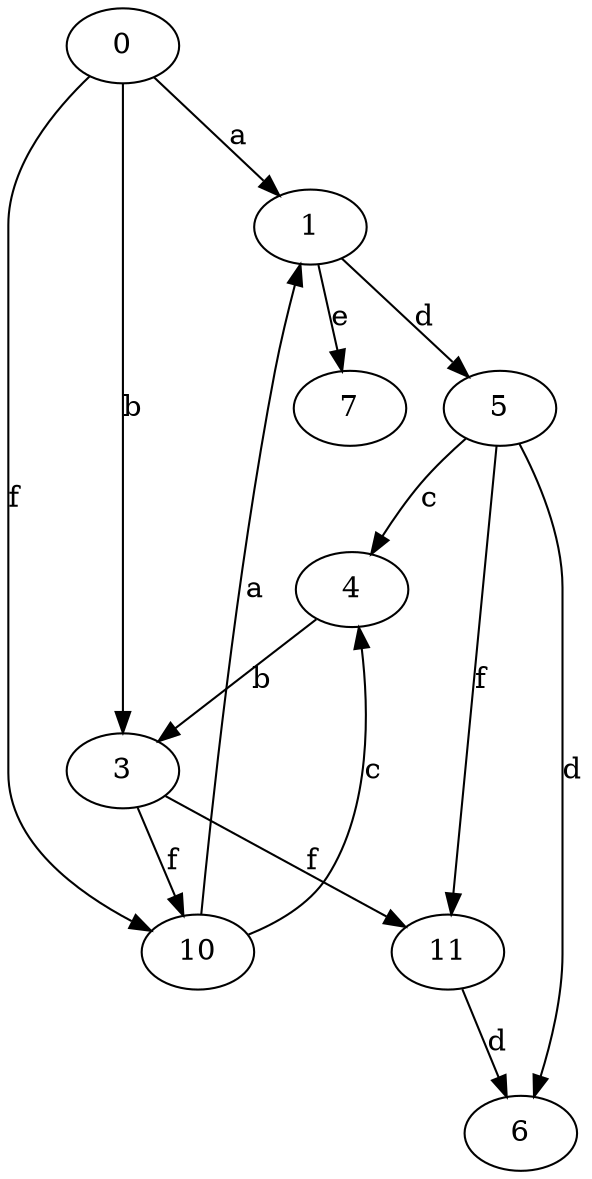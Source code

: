 strict digraph  {
0;
1;
3;
4;
5;
6;
7;
10;
11;
0 -> 1  [label=a];
0 -> 3  [label=b];
0 -> 10  [label=f];
1 -> 5  [label=d];
1 -> 7  [label=e];
3 -> 10  [label=f];
3 -> 11  [label=f];
4 -> 3  [label=b];
5 -> 4  [label=c];
5 -> 6  [label=d];
5 -> 11  [label=f];
10 -> 1  [label=a];
10 -> 4  [label=c];
11 -> 6  [label=d];
}
